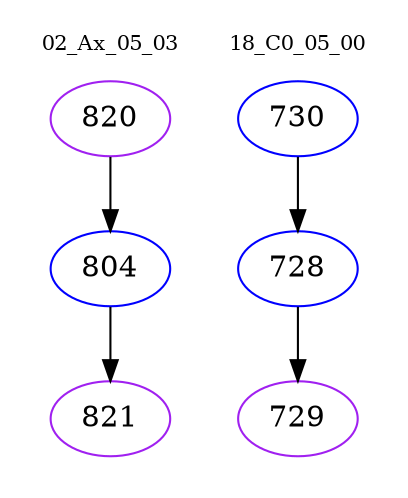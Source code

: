digraph{
subgraph cluster_0 {
color = white
label = "02_Ax_05_03";
fontsize=10;
T0_820 [label="820", color="purple"]
T0_820 -> T0_804 [color="black"]
T0_804 [label="804", color="blue"]
T0_804 -> T0_821 [color="black"]
T0_821 [label="821", color="purple"]
}
subgraph cluster_1 {
color = white
label = "18_C0_05_00";
fontsize=10;
T1_730 [label="730", color="blue"]
T1_730 -> T1_728 [color="black"]
T1_728 [label="728", color="blue"]
T1_728 -> T1_729 [color="black"]
T1_729 [label="729", color="purple"]
}
}
